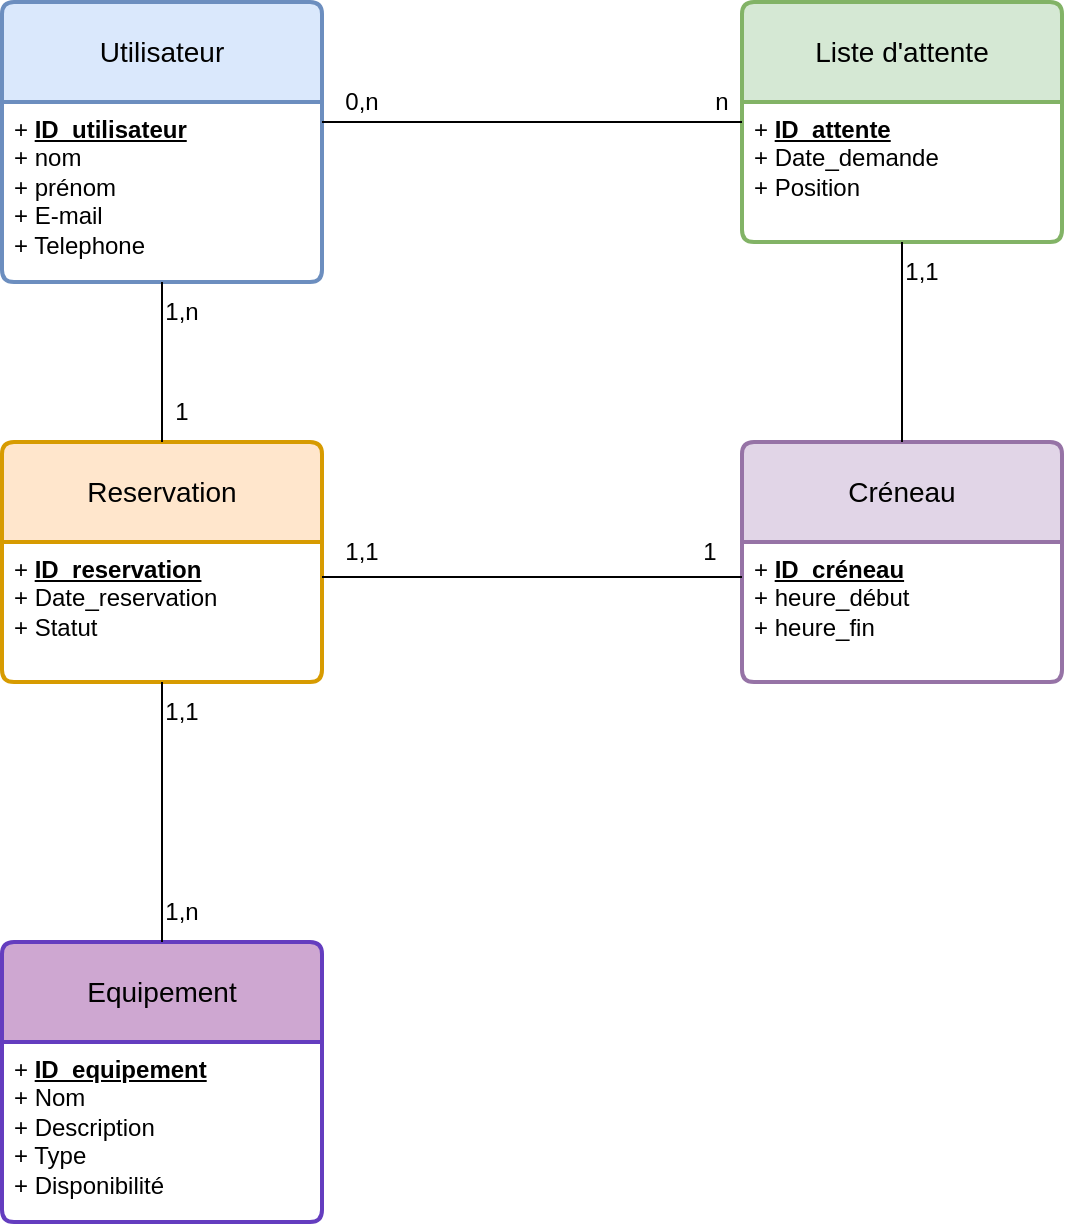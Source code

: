 <mxfile version="25.0.1">
  <diagram name="Page-1" id="yaoJ_MY_zI4NqityjfIJ">
    <mxGraphModel dx="1434" dy="738" grid="1" gridSize="10" guides="1" tooltips="1" connect="1" arrows="1" fold="1" page="1" pageScale="1" pageWidth="827" pageHeight="1169" math="0" shadow="0">
      <root>
        <mxCell id="0" />
        <mxCell id="1" parent="0" />
        <mxCell id="xzPjsWfrWhsgbLFPtRvq-1" value="Utilisateur" style="swimlane;childLayout=stackLayout;horizontal=1;startSize=50;horizontalStack=0;rounded=1;fontSize=14;fontStyle=0;strokeWidth=2;resizeParent=0;resizeLast=1;shadow=0;dashed=0;align=center;arcSize=4;whiteSpace=wrap;html=1;fillColor=#dae8fc;strokeColor=#6c8ebf;" vertex="1" parent="1">
          <mxGeometry x="90" y="150" width="160" height="140" as="geometry" />
        </mxCell>
        <mxCell id="xzPjsWfrWhsgbLFPtRvq-2" value="+ &lt;u&gt;&lt;b&gt;ID_utilisateur&lt;/b&gt;&lt;/u&gt;&lt;br&gt;+ nom&lt;div&gt;+ prénom&lt;/div&gt;&lt;div&gt;+ E-mail&lt;/div&gt;&lt;div&gt;+ Telephone&lt;/div&gt;" style="align=left;strokeColor=none;fillColor=none;spacingLeft=4;fontSize=12;verticalAlign=top;resizable=0;rotatable=0;part=1;html=1;" vertex="1" parent="xzPjsWfrWhsgbLFPtRvq-1">
          <mxGeometry y="50" width="160" height="90" as="geometry" />
        </mxCell>
        <mxCell id="xzPjsWfrWhsgbLFPtRvq-5" value="Reservation" style="swimlane;childLayout=stackLayout;horizontal=1;startSize=50;horizontalStack=0;rounded=1;fontSize=14;fontStyle=0;strokeWidth=2;resizeParent=0;resizeLast=1;shadow=0;dashed=0;align=center;arcSize=4;whiteSpace=wrap;html=1;fillColor=#ffe6cc;strokeColor=#d79b00;" vertex="1" parent="1">
          <mxGeometry x="90" y="370" width="160" height="120" as="geometry" />
        </mxCell>
        <mxCell id="xzPjsWfrWhsgbLFPtRvq-6" value="+ &lt;b&gt;&lt;u&gt;ID_reservation&lt;/u&gt;&lt;/b&gt;&lt;br&gt;+ Date_reservation&lt;br&gt;+ Statut" style="align=left;strokeColor=none;fillColor=none;spacingLeft=4;fontSize=12;verticalAlign=top;resizable=0;rotatable=0;part=1;html=1;" vertex="1" parent="xzPjsWfrWhsgbLFPtRvq-5">
          <mxGeometry y="50" width="160" height="70" as="geometry" />
        </mxCell>
        <mxCell id="xzPjsWfrWhsgbLFPtRvq-7" value="Liste d&#39;attente" style="swimlane;childLayout=stackLayout;horizontal=1;startSize=50;horizontalStack=0;rounded=1;fontSize=14;fontStyle=0;strokeWidth=2;resizeParent=0;resizeLast=1;shadow=0;dashed=0;align=center;arcSize=4;whiteSpace=wrap;html=1;fillColor=#d5e8d4;strokeColor=#82b366;" vertex="1" parent="1">
          <mxGeometry x="460" y="150" width="160" height="120" as="geometry" />
        </mxCell>
        <mxCell id="xzPjsWfrWhsgbLFPtRvq-8" value="+ &lt;b&gt;&lt;u&gt;ID_attente&lt;/u&gt;&lt;/b&gt;&lt;br&gt;+ Date_demande&lt;br&gt;&lt;div&gt;+ Position&lt;/div&gt;" style="align=left;strokeColor=none;fillColor=none;spacingLeft=4;fontSize=12;verticalAlign=top;resizable=0;rotatable=0;part=1;html=1;" vertex="1" parent="xzPjsWfrWhsgbLFPtRvq-7">
          <mxGeometry y="50" width="160" height="70" as="geometry" />
        </mxCell>
        <mxCell id="xzPjsWfrWhsgbLFPtRvq-9" value="Equipement" style="swimlane;childLayout=stackLayout;horizontal=1;startSize=50;horizontalStack=0;rounded=1;fontSize=14;fontStyle=0;strokeWidth=2;resizeParent=0;resizeLast=1;shadow=0;dashed=0;align=center;arcSize=4;whiteSpace=wrap;html=1;fillColor=#CEA7D1;strokeColor=#643DBF;" vertex="1" parent="1">
          <mxGeometry x="90" y="620" width="160" height="140" as="geometry" />
        </mxCell>
        <mxCell id="xzPjsWfrWhsgbLFPtRvq-10" value="+ &lt;b&gt;&lt;u&gt;ID_equipement&lt;/u&gt;&lt;/b&gt;&lt;div&gt;+ Nom&lt;/div&gt;&lt;div&gt;+ Description&amp;nbsp;&lt;/div&gt;&lt;div&gt;+ Type&lt;/div&gt;&lt;div&gt;+ Disponibilité&lt;/div&gt;&lt;div&gt;&lt;br&gt;&lt;/div&gt;" style="align=left;strokeColor=none;fillColor=none;spacingLeft=4;fontSize=12;verticalAlign=top;resizable=0;rotatable=0;part=1;html=1;" vertex="1" parent="xzPjsWfrWhsgbLFPtRvq-9">
          <mxGeometry y="50" width="160" height="90" as="geometry" />
        </mxCell>
        <mxCell id="xzPjsWfrWhsgbLFPtRvq-11" value="Créneau" style="swimlane;childLayout=stackLayout;horizontal=1;startSize=50;horizontalStack=0;rounded=1;fontSize=14;fontStyle=0;strokeWidth=2;resizeParent=0;resizeLast=1;shadow=0;dashed=0;align=center;arcSize=4;whiteSpace=wrap;html=1;fillColor=#e1d5e7;strokeColor=#9673a6;" vertex="1" parent="1">
          <mxGeometry x="460" y="370" width="160" height="120" as="geometry" />
        </mxCell>
        <mxCell id="xzPjsWfrWhsgbLFPtRvq-12" value="+ &lt;b&gt;&lt;u&gt;ID_créneau&lt;/u&gt;&lt;/b&gt;&lt;div&gt;+ heure_début&lt;/div&gt;&lt;div&gt;+ heure_fin&lt;/div&gt;&lt;div&gt;&lt;br&gt;&lt;/div&gt;&lt;div&gt;&lt;br&gt;&lt;/div&gt;" style="align=left;strokeColor=none;fillColor=none;spacingLeft=4;fontSize=12;verticalAlign=top;resizable=0;rotatable=0;part=1;html=1;" vertex="1" parent="xzPjsWfrWhsgbLFPtRvq-11">
          <mxGeometry y="50" width="160" height="70" as="geometry" />
        </mxCell>
        <mxCell id="xzPjsWfrWhsgbLFPtRvq-18" value="" style="line;strokeWidth=1;rotatable=0;dashed=0;labelPosition=right;align=left;verticalAlign=middle;spacingTop=0;spacingLeft=6;points=[];portConstraint=eastwest;" vertex="1" parent="1">
          <mxGeometry x="250" y="205" width="210" height="10" as="geometry" />
        </mxCell>
        <mxCell id="xzPjsWfrWhsgbLFPtRvq-19" value="" style="endArrow=none;html=1;rounded=0;entryX=0.5;entryY=1;entryDx=0;entryDy=0;exitX=0.5;exitY=0;exitDx=0;exitDy=0;" edge="1" parent="1" source="xzPjsWfrWhsgbLFPtRvq-11" target="xzPjsWfrWhsgbLFPtRvq-8">
          <mxGeometry width="50" height="50" relative="1" as="geometry">
            <mxPoint x="470" y="510" as="sourcePoint" />
            <mxPoint x="520" y="460" as="targetPoint" />
          </mxGeometry>
        </mxCell>
        <mxCell id="xzPjsWfrWhsgbLFPtRvq-20" value="" style="endArrow=none;html=1;rounded=0;exitX=0.5;exitY=1;exitDx=0;exitDy=0;entryX=0.5;entryY=0;entryDx=0;entryDy=0;" edge="1" parent="1" source="xzPjsWfrWhsgbLFPtRvq-2" target="xzPjsWfrWhsgbLFPtRvq-5">
          <mxGeometry width="50" height="50" relative="1" as="geometry">
            <mxPoint x="470" y="510" as="sourcePoint" />
            <mxPoint x="520" y="460" as="targetPoint" />
          </mxGeometry>
        </mxCell>
        <mxCell id="xzPjsWfrWhsgbLFPtRvq-21" value="" style="endArrow=none;html=1;rounded=0;exitX=0.5;exitY=1;exitDx=0;exitDy=0;entryX=0.5;entryY=0;entryDx=0;entryDy=0;" edge="1" parent="1" source="xzPjsWfrWhsgbLFPtRvq-6" target="xzPjsWfrWhsgbLFPtRvq-9">
          <mxGeometry width="50" height="50" relative="1" as="geometry">
            <mxPoint x="470" y="510" as="sourcePoint" />
            <mxPoint x="520" y="460" as="targetPoint" />
          </mxGeometry>
        </mxCell>
        <mxCell id="xzPjsWfrWhsgbLFPtRvq-22" value="" style="endArrow=none;html=1;rounded=0;exitX=1;exitY=0.25;exitDx=0;exitDy=0;entryX=0;entryY=0.25;entryDx=0;entryDy=0;" edge="1" parent="1" source="xzPjsWfrWhsgbLFPtRvq-6" target="xzPjsWfrWhsgbLFPtRvq-12">
          <mxGeometry width="50" height="50" relative="1" as="geometry">
            <mxPoint x="470" y="510" as="sourcePoint" />
            <mxPoint x="520" y="460" as="targetPoint" />
          </mxGeometry>
        </mxCell>
        <mxCell id="xzPjsWfrWhsgbLFPtRvq-25" value="1,n" style="text;html=1;align=center;verticalAlign=middle;whiteSpace=wrap;rounded=0;" vertex="1" parent="1">
          <mxGeometry x="150" y="290" width="60" height="30" as="geometry" />
        </mxCell>
        <mxCell id="xzPjsWfrWhsgbLFPtRvq-26" value="1" style="text;html=1;align=center;verticalAlign=middle;whiteSpace=wrap;rounded=0;" vertex="1" parent="1">
          <mxGeometry x="150" y="340" width="60" height="30" as="geometry" />
        </mxCell>
        <mxCell id="xzPjsWfrWhsgbLFPtRvq-27" value="1,1" style="text;html=1;align=center;verticalAlign=middle;whiteSpace=wrap;rounded=0;" vertex="1" parent="1">
          <mxGeometry x="240" y="410" width="60" height="30" as="geometry" />
        </mxCell>
        <mxCell id="xzPjsWfrWhsgbLFPtRvq-28" value="1,1" style="text;html=1;align=center;verticalAlign=middle;whiteSpace=wrap;rounded=0;" vertex="1" parent="1">
          <mxGeometry x="150" y="490" width="60" height="30" as="geometry" />
        </mxCell>
        <mxCell id="xzPjsWfrWhsgbLFPtRvq-29" value="0,n" style="text;html=1;align=center;verticalAlign=middle;whiteSpace=wrap;rounded=0;" vertex="1" parent="1">
          <mxGeometry x="240" y="185" width="60" height="30" as="geometry" />
        </mxCell>
        <mxCell id="xzPjsWfrWhsgbLFPtRvq-30" value="1,1" style="text;html=1;align=center;verticalAlign=middle;whiteSpace=wrap;rounded=0;" vertex="1" parent="1">
          <mxGeometry x="520" y="270" width="60" height="30" as="geometry" />
        </mxCell>
        <mxCell id="xzPjsWfrWhsgbLFPtRvq-31" value="n" style="text;html=1;align=center;verticalAlign=middle;whiteSpace=wrap;rounded=0;" vertex="1" parent="1">
          <mxGeometry x="420" y="185" width="60" height="30" as="geometry" />
        </mxCell>
        <mxCell id="xzPjsWfrWhsgbLFPtRvq-32" value="1,n" style="text;html=1;align=center;verticalAlign=middle;whiteSpace=wrap;rounded=0;" vertex="1" parent="1">
          <mxGeometry x="150" y="590" width="60" height="30" as="geometry" />
        </mxCell>
        <mxCell id="xzPjsWfrWhsgbLFPtRvq-33" value="1" style="text;html=1;align=center;verticalAlign=middle;whiteSpace=wrap;rounded=0;" vertex="1" parent="1">
          <mxGeometry x="414" y="410" width="60" height="30" as="geometry" />
        </mxCell>
      </root>
    </mxGraphModel>
  </diagram>
</mxfile>
